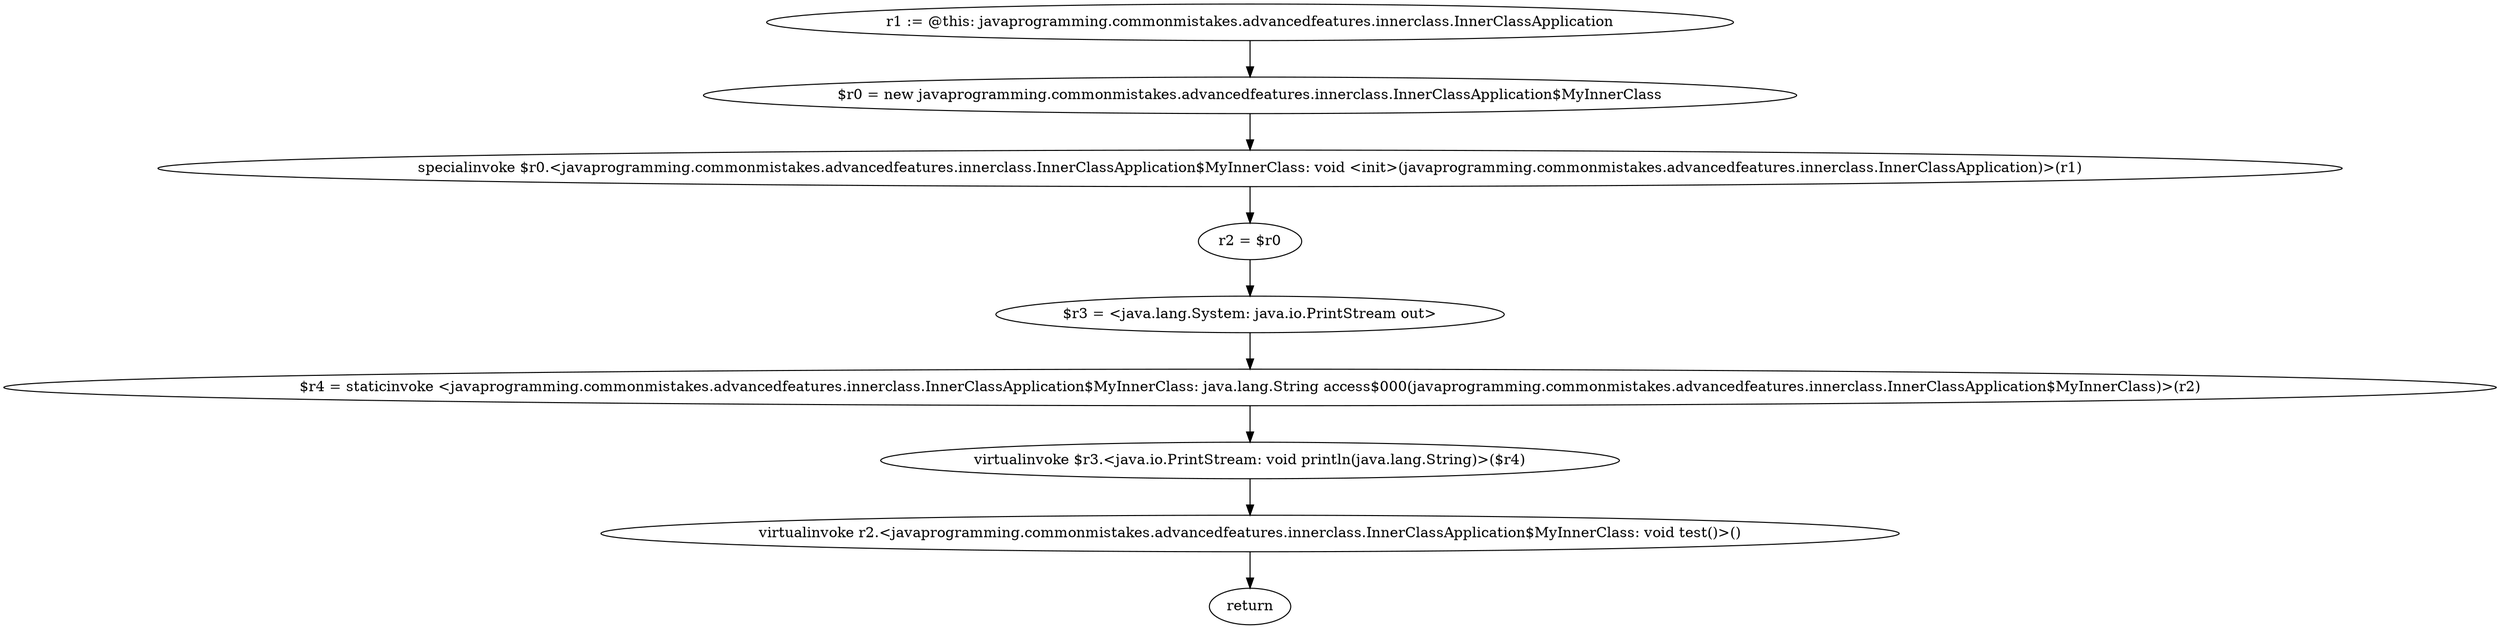 digraph "unitGraph" {
    "r1 := @this: javaprogramming.commonmistakes.advancedfeatures.innerclass.InnerClassApplication"
    "$r0 = new javaprogramming.commonmistakes.advancedfeatures.innerclass.InnerClassApplication$MyInnerClass"
    "specialinvoke $r0.<javaprogramming.commonmistakes.advancedfeatures.innerclass.InnerClassApplication$MyInnerClass: void <init>(javaprogramming.commonmistakes.advancedfeatures.innerclass.InnerClassApplication)>(r1)"
    "r2 = $r0"
    "$r3 = <java.lang.System: java.io.PrintStream out>"
    "$r4 = staticinvoke <javaprogramming.commonmistakes.advancedfeatures.innerclass.InnerClassApplication$MyInnerClass: java.lang.String access$000(javaprogramming.commonmistakes.advancedfeatures.innerclass.InnerClassApplication$MyInnerClass)>(r2)"
    "virtualinvoke $r3.<java.io.PrintStream: void println(java.lang.String)>($r4)"
    "virtualinvoke r2.<javaprogramming.commonmistakes.advancedfeatures.innerclass.InnerClassApplication$MyInnerClass: void test()>()"
    "return"
    "r1 := @this: javaprogramming.commonmistakes.advancedfeatures.innerclass.InnerClassApplication"->"$r0 = new javaprogramming.commonmistakes.advancedfeatures.innerclass.InnerClassApplication$MyInnerClass";
    "$r0 = new javaprogramming.commonmistakes.advancedfeatures.innerclass.InnerClassApplication$MyInnerClass"->"specialinvoke $r0.<javaprogramming.commonmistakes.advancedfeatures.innerclass.InnerClassApplication$MyInnerClass: void <init>(javaprogramming.commonmistakes.advancedfeatures.innerclass.InnerClassApplication)>(r1)";
    "specialinvoke $r0.<javaprogramming.commonmistakes.advancedfeatures.innerclass.InnerClassApplication$MyInnerClass: void <init>(javaprogramming.commonmistakes.advancedfeatures.innerclass.InnerClassApplication)>(r1)"->"r2 = $r0";
    "r2 = $r0"->"$r3 = <java.lang.System: java.io.PrintStream out>";
    "$r3 = <java.lang.System: java.io.PrintStream out>"->"$r4 = staticinvoke <javaprogramming.commonmistakes.advancedfeatures.innerclass.InnerClassApplication$MyInnerClass: java.lang.String access$000(javaprogramming.commonmistakes.advancedfeatures.innerclass.InnerClassApplication$MyInnerClass)>(r2)";
    "$r4 = staticinvoke <javaprogramming.commonmistakes.advancedfeatures.innerclass.InnerClassApplication$MyInnerClass: java.lang.String access$000(javaprogramming.commonmistakes.advancedfeatures.innerclass.InnerClassApplication$MyInnerClass)>(r2)"->"virtualinvoke $r3.<java.io.PrintStream: void println(java.lang.String)>($r4)";
    "virtualinvoke $r3.<java.io.PrintStream: void println(java.lang.String)>($r4)"->"virtualinvoke r2.<javaprogramming.commonmistakes.advancedfeatures.innerclass.InnerClassApplication$MyInnerClass: void test()>()";
    "virtualinvoke r2.<javaprogramming.commonmistakes.advancedfeatures.innerclass.InnerClassApplication$MyInnerClass: void test()>()"->"return";
}
